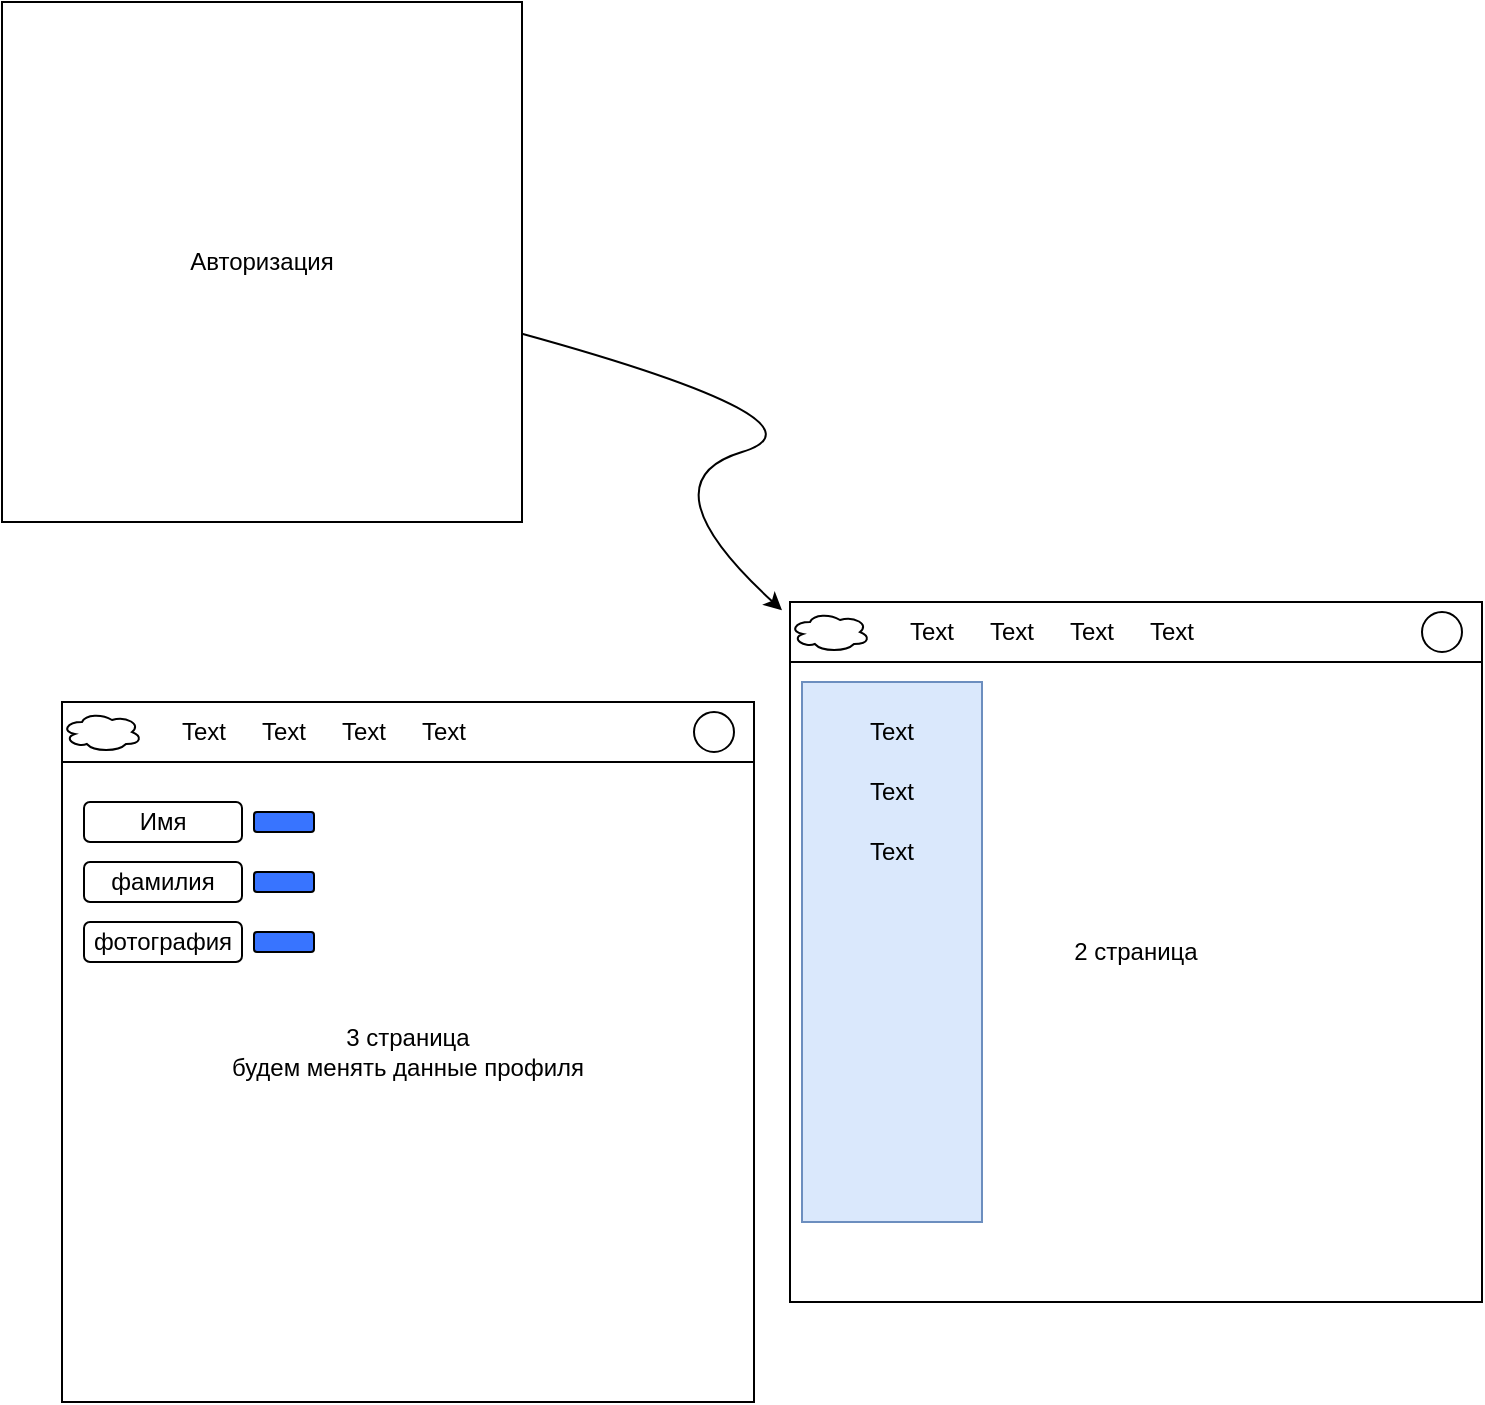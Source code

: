 <mxfile version="20.4.1" type="github"><diagram id="ScDqmxvIECx2aW4qpRFw" name="Страница 1"><mxGraphModel dx="675" dy="420" grid="1" gridSize="10" guides="1" tooltips="1" connect="1" arrows="1" fold="1" page="1" pageScale="1" pageWidth="827" pageHeight="1169" math="0" shadow="0"><root><mxCell id="0"/><mxCell id="1" parent="0"/><mxCell id="YA8rLyWaGi2TgrtfbJhU-4" value="" style="group" vertex="1" connectable="0" parent="1"><mxGeometry x="20" y="30" width="260" height="260" as="geometry"/></mxCell><mxCell id="YA8rLyWaGi2TgrtfbJhU-1" value="" style="whiteSpace=wrap;html=1;aspect=fixed;" vertex="1" parent="YA8rLyWaGi2TgrtfbJhU-4"><mxGeometry width="260" height="260" as="geometry"/></mxCell><mxCell id="YA8rLyWaGi2TgrtfbJhU-3" value="Авторизация" style="text;html=1;strokeColor=none;fillColor=none;align=center;verticalAlign=middle;whiteSpace=wrap;rounded=0;" vertex="1" parent="YA8rLyWaGi2TgrtfbJhU-4"><mxGeometry x="100" y="115" width="60" height="30" as="geometry"/></mxCell><mxCell id="YA8rLyWaGi2TgrtfbJhU-5" value="" style="curved=1;endArrow=classic;html=1;rounded=0;" edge="1" parent="1" source="YA8rLyWaGi2TgrtfbJhU-1"><mxGeometry width="50" height="50" relative="1" as="geometry"><mxPoint x="390" y="240" as="sourcePoint"/><mxPoint x="410" y="334.167" as="targetPoint"/><Array as="points"><mxPoint x="440" y="240"/><mxPoint x="340" y="270"/></Array></mxGeometry></mxCell><mxCell id="YA8rLyWaGi2TgrtfbJhU-7" value="2 страница" style="rounded=0;whiteSpace=wrap;html=1;" vertex="1" parent="1"><mxGeometry x="414" y="330" width="346" height="350" as="geometry"/></mxCell><mxCell id="YA8rLyWaGi2TgrtfbJhU-8" value="" style="rounded=0;whiteSpace=wrap;html=1;" vertex="1" parent="1"><mxGeometry x="414" y="330" width="346" height="30" as="geometry"/></mxCell><mxCell id="YA8rLyWaGi2TgrtfbJhU-9" value="" style="ellipse;whiteSpace=wrap;html=1;aspect=fixed;" vertex="1" parent="1"><mxGeometry x="730" y="335" width="20" height="20" as="geometry"/></mxCell><mxCell id="YA8rLyWaGi2TgrtfbJhU-10" value="" style="ellipse;shape=cloud;whiteSpace=wrap;html=1;" vertex="1" parent="1"><mxGeometry x="414" y="335" width="40" height="20" as="geometry"/></mxCell><mxCell id="YA8rLyWaGi2TgrtfbJhU-11" value="Text" style="text;html=1;strokeColor=none;fillColor=none;align=center;verticalAlign=middle;whiteSpace=wrap;rounded=0;" vertex="1" parent="1"><mxGeometry x="460" y="330" width="50" height="30" as="geometry"/></mxCell><mxCell id="YA8rLyWaGi2TgrtfbJhU-12" value="Text" style="text;html=1;strokeColor=none;fillColor=none;align=center;verticalAlign=middle;whiteSpace=wrap;rounded=0;" vertex="1" parent="1"><mxGeometry x="500" y="330" width="50" height="30" as="geometry"/></mxCell><mxCell id="YA8rLyWaGi2TgrtfbJhU-13" value="Text" style="text;html=1;strokeColor=none;fillColor=none;align=center;verticalAlign=middle;whiteSpace=wrap;rounded=0;" vertex="1" parent="1"><mxGeometry x="540" y="330" width="50" height="30" as="geometry"/></mxCell><mxCell id="YA8rLyWaGi2TgrtfbJhU-14" value="Text" style="text;html=1;strokeColor=none;fillColor=none;align=center;verticalAlign=middle;whiteSpace=wrap;rounded=0;" vertex="1" parent="1"><mxGeometry x="580" y="330" width="50" height="30" as="geometry"/></mxCell><mxCell id="YA8rLyWaGi2TgrtfbJhU-15" value="3 страница&lt;br&gt;будем менять данные профиля" style="rounded=0;whiteSpace=wrap;html=1;" vertex="1" parent="1"><mxGeometry x="50" y="380" width="346" height="350" as="geometry"/></mxCell><mxCell id="YA8rLyWaGi2TgrtfbJhU-16" value="" style="rounded=0;whiteSpace=wrap;html=1;" vertex="1" parent="1"><mxGeometry x="50" y="380" width="346" height="30" as="geometry"/></mxCell><mxCell id="YA8rLyWaGi2TgrtfbJhU-17" value="" style="ellipse;whiteSpace=wrap;html=1;aspect=fixed;" vertex="1" parent="1"><mxGeometry x="366" y="385" width="20" height="20" as="geometry"/></mxCell><mxCell id="YA8rLyWaGi2TgrtfbJhU-18" value="" style="ellipse;shape=cloud;whiteSpace=wrap;html=1;" vertex="1" parent="1"><mxGeometry x="50" y="385" width="40" height="20" as="geometry"/></mxCell><mxCell id="YA8rLyWaGi2TgrtfbJhU-19" value="Text" style="text;html=1;strokeColor=none;fillColor=none;align=center;verticalAlign=middle;whiteSpace=wrap;rounded=0;" vertex="1" parent="1"><mxGeometry x="96" y="380" width="50" height="30" as="geometry"/></mxCell><mxCell id="YA8rLyWaGi2TgrtfbJhU-20" value="Text" style="text;html=1;strokeColor=none;fillColor=none;align=center;verticalAlign=middle;whiteSpace=wrap;rounded=0;" vertex="1" parent="1"><mxGeometry x="136" y="380" width="50" height="30" as="geometry"/></mxCell><mxCell id="YA8rLyWaGi2TgrtfbJhU-21" value="Text" style="text;html=1;strokeColor=none;fillColor=none;align=center;verticalAlign=middle;whiteSpace=wrap;rounded=0;" vertex="1" parent="1"><mxGeometry x="176" y="380" width="50" height="30" as="geometry"/></mxCell><mxCell id="YA8rLyWaGi2TgrtfbJhU-22" value="Text" style="text;html=1;strokeColor=none;fillColor=none;align=center;verticalAlign=middle;whiteSpace=wrap;rounded=0;" vertex="1" parent="1"><mxGeometry x="216" y="380" width="50" height="30" as="geometry"/></mxCell><mxCell id="YA8rLyWaGi2TgrtfbJhU-23" value="Имя" style="rounded=1;whiteSpace=wrap;html=1;" vertex="1" parent="1"><mxGeometry x="61" y="430" width="79" height="20" as="geometry"/></mxCell><mxCell id="YA8rLyWaGi2TgrtfbJhU-24" value="фамилия" style="rounded=1;whiteSpace=wrap;html=1;" vertex="1" parent="1"><mxGeometry x="61" y="460" width="79" height="20" as="geometry"/></mxCell><mxCell id="YA8rLyWaGi2TgrtfbJhU-25" value="фотография" style="rounded=1;whiteSpace=wrap;html=1;" vertex="1" parent="1"><mxGeometry x="61" y="490" width="79" height="20" as="geometry"/></mxCell><mxCell id="YA8rLyWaGi2TgrtfbJhU-26" value="" style="rounded=1;whiteSpace=wrap;html=1;fillColor=#3874FF;" vertex="1" parent="1"><mxGeometry x="146" y="435" width="30" height="10" as="geometry"/></mxCell><mxCell id="YA8rLyWaGi2TgrtfbJhU-27" value="" style="rounded=1;whiteSpace=wrap;html=1;fillColor=#3874FF;" vertex="1" parent="1"><mxGeometry x="146" y="465" width="30" height="10" as="geometry"/></mxCell><mxCell id="YA8rLyWaGi2TgrtfbJhU-28" value="" style="rounded=1;whiteSpace=wrap;html=1;fillColor=#3874FF;" vertex="1" parent="1"><mxGeometry x="146" y="495" width="30" height="10" as="geometry"/></mxCell><mxCell id="YA8rLyWaGi2TgrtfbJhU-31" value="" style="rounded=0;whiteSpace=wrap;html=1;fillColor=#dae8fc;strokeColor=#6c8ebf;" vertex="1" parent="1"><mxGeometry x="420" y="370" width="90" height="270" as="geometry"/></mxCell><mxCell id="YA8rLyWaGi2TgrtfbJhU-32" value="Text" style="text;html=1;strokeColor=none;fillColor=none;align=center;verticalAlign=middle;whiteSpace=wrap;rounded=0;" vertex="1" parent="1"><mxGeometry x="440" y="380" width="50" height="30" as="geometry"/></mxCell><mxCell id="YA8rLyWaGi2TgrtfbJhU-33" value="Text" style="text;html=1;strokeColor=none;fillColor=none;align=center;verticalAlign=middle;whiteSpace=wrap;rounded=0;" vertex="1" parent="1"><mxGeometry x="440" y="410" width="50" height="30" as="geometry"/></mxCell><mxCell id="YA8rLyWaGi2TgrtfbJhU-34" value="Text" style="text;html=1;strokeColor=none;fillColor=none;align=center;verticalAlign=middle;whiteSpace=wrap;rounded=0;" vertex="1" parent="1"><mxGeometry x="440" y="440" width="50" height="30" as="geometry"/></mxCell></root></mxGraphModel></diagram></mxfile>